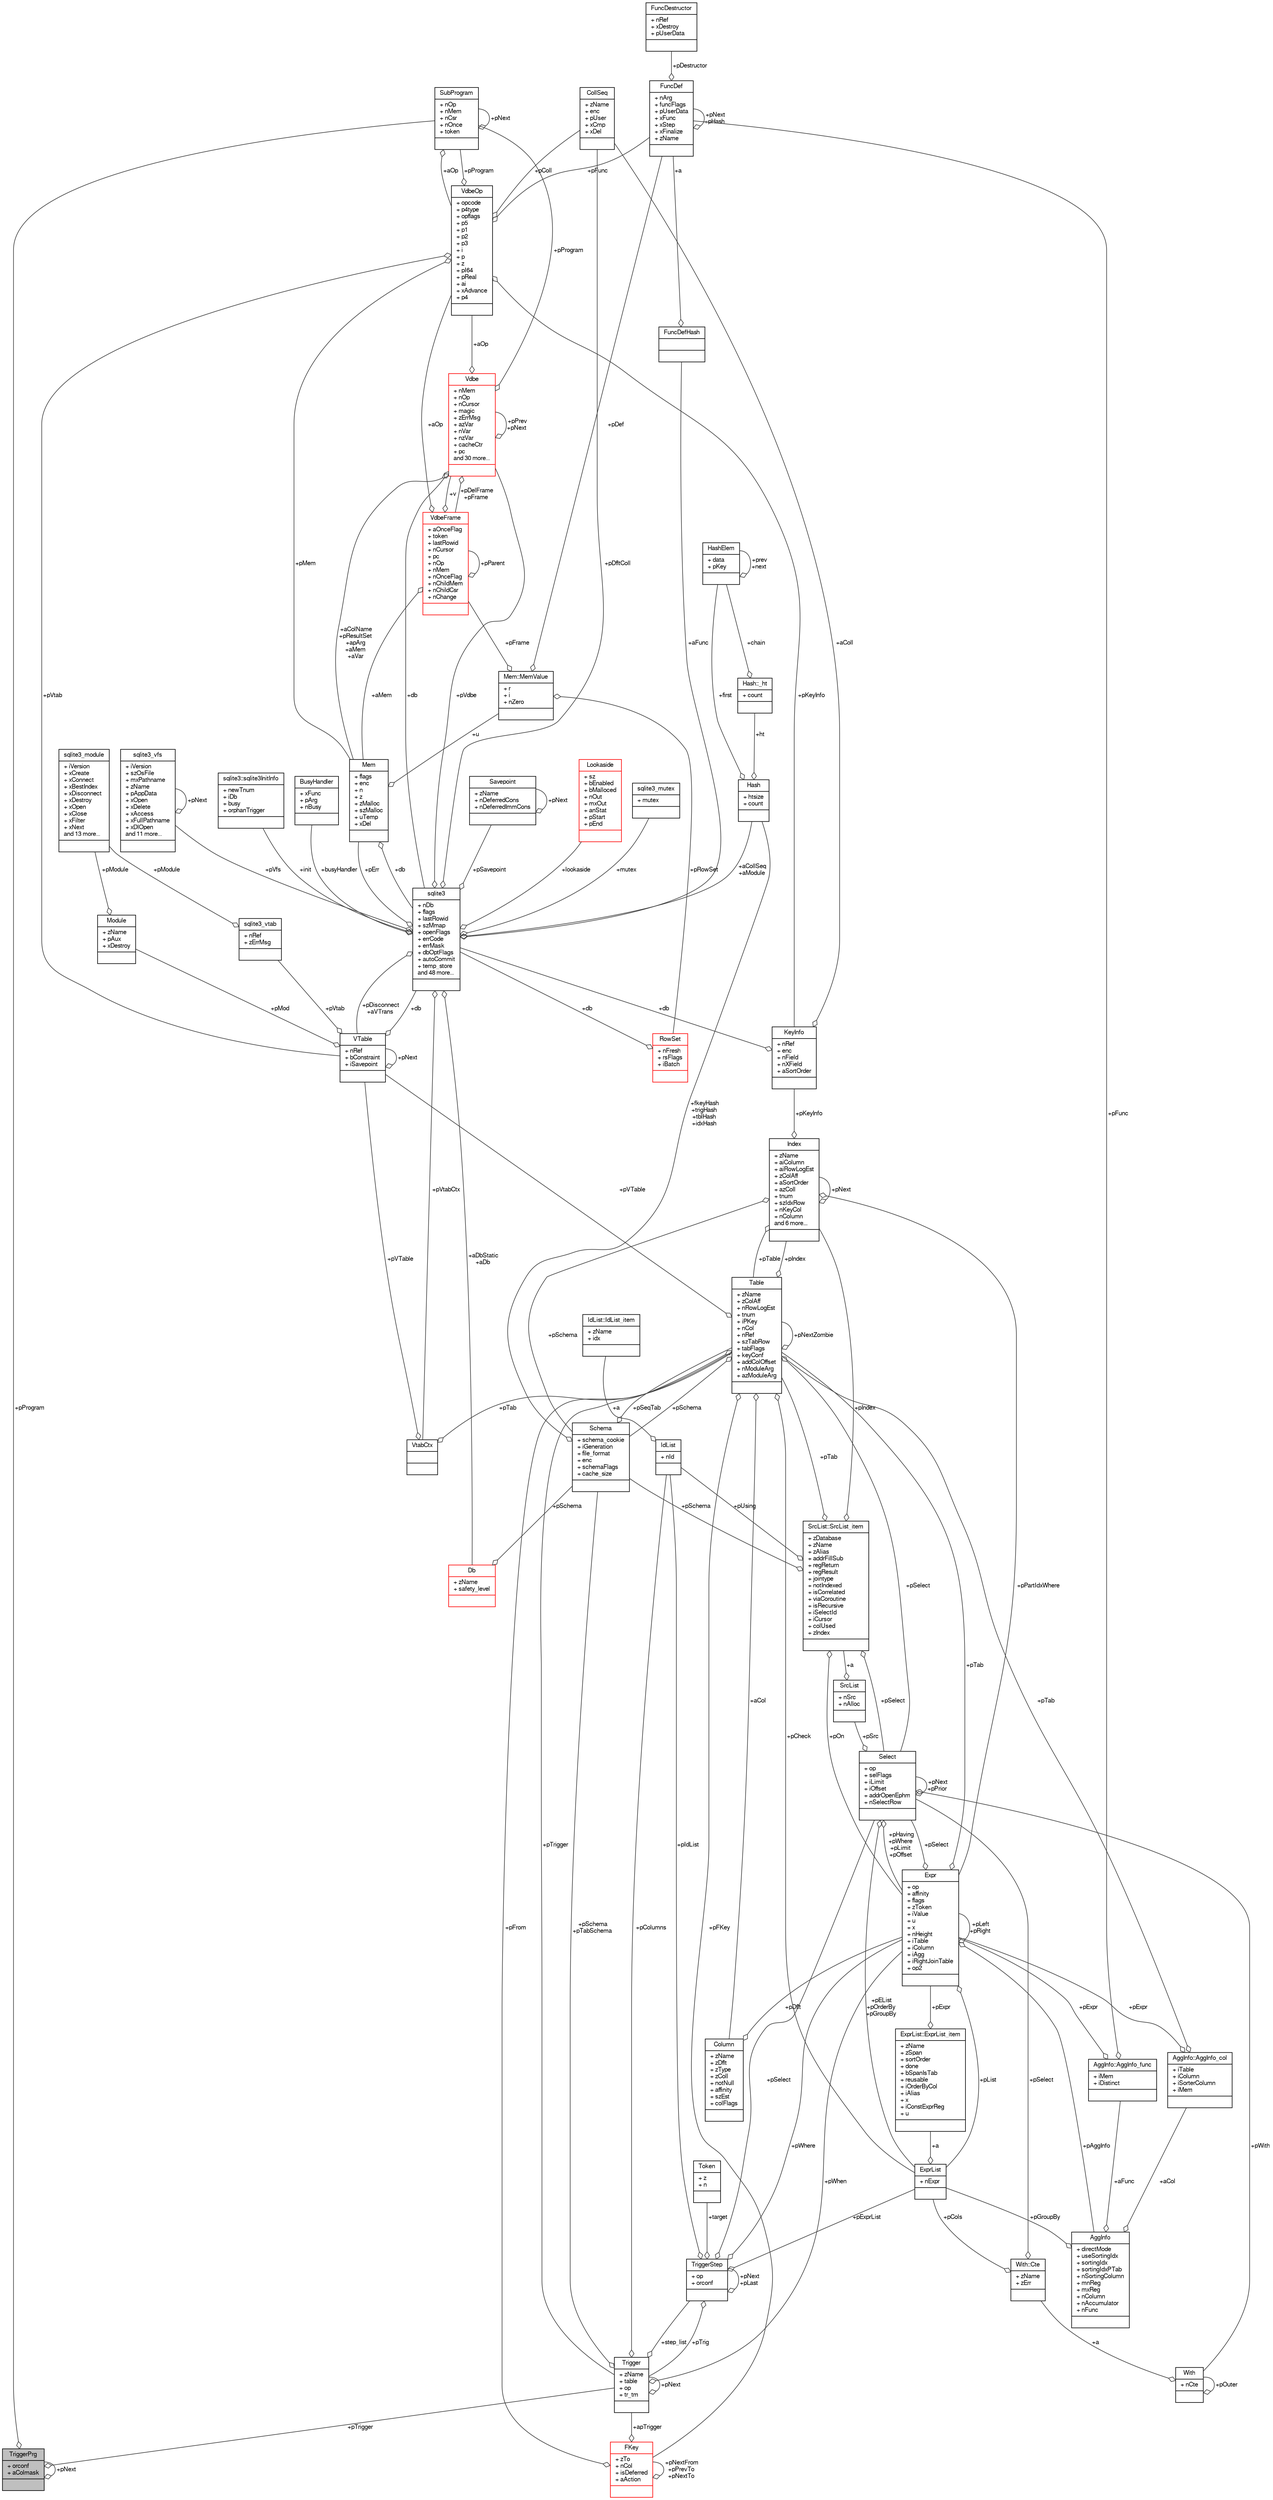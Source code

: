 digraph "TriggerPrg"
{
  edge [fontname="FreeSans",fontsize="10",labelfontname="FreeSans",labelfontsize="10"];
  node [fontname="FreeSans",fontsize="10",shape=record];
  Node1 [label="{TriggerPrg\n|+ orconf\l+ aColmask\l|}",height=0.2,width=0.4,color="black", fillcolor="grey75", style="filled", fontcolor="black"];
  Node2 -> Node1 [color="grey25",fontsize="10",style="solid",label=" +pProgram" ,arrowhead="odiamond",fontname="FreeSans"];
  Node2 [label="{SubProgram\n|+ nOp\l+ nMem\l+ nCsr\l+ nOnce\l+ token\l|}",height=0.2,width=0.4,color="black", fillcolor="white", style="filled",URL="$structSubProgram.html"];
  Node2 -> Node2 [color="grey25",fontsize="10",style="solid",label=" +pNext" ,arrowhead="odiamond",fontname="FreeSans"];
  Node3 -> Node2 [color="grey25",fontsize="10",style="solid",label=" +aOp" ,arrowhead="odiamond",fontname="FreeSans"];
  Node3 [label="{VdbeOp\n|+ opcode\l+ p4type\l+ opflags\l+ p5\l+ p1\l+ p2\l+ p3\l+ i\l+ p\l+ z\l+ pI64\l+ pReal\l+ ai\l+ xAdvance\l+ p4\l|}",height=0.2,width=0.4,color="black", fillcolor="white", style="filled",URL="$structVdbeOp.html"];
  Node4 -> Node3 [color="grey25",fontsize="10",style="solid",label=" +pMem" ,arrowhead="odiamond",fontname="FreeSans"];
  Node4 [label="{Mem\n|+ flags\l+ enc\l+ n\l+ z\l+ zMalloc\l+ szMalloc\l+ uTemp\l+ xDel\l|}",height=0.2,width=0.4,color="black", fillcolor="white", style="filled",URL="$structMem.html"];
  Node5 -> Node4 [color="grey25",fontsize="10",style="solid",label=" +u" ,arrowhead="odiamond",fontname="FreeSans"];
  Node5 [label="{Mem::MemValue\n|+ r\l+ i\l+ nZero\l|}",height=0.2,width=0.4,color="black", fillcolor="white", style="filled",URL="$unionMem_1_1MemValue.html"];
  Node6 -> Node5 [color="grey25",fontsize="10",style="solid",label=" +pFrame" ,arrowhead="odiamond",fontname="FreeSans"];
  Node6 [label="{VdbeFrame\n|+ aOnceFlag\l+ token\l+ lastRowid\l+ nCursor\l+ pc\l+ nOp\l+ nMem\l+ nOnceFlag\l+ nChildMem\l+ nChildCsr\l+ nChange\l|}",height=0.2,width=0.4,color="red", fillcolor="white", style="filled",URL="$structVdbeFrame.html"];
  Node4 -> Node6 [color="grey25",fontsize="10",style="solid",label=" +aMem" ,arrowhead="odiamond",fontname="FreeSans"];
  Node7 -> Node6 [color="grey25",fontsize="10",style="solid",label=" +v" ,arrowhead="odiamond",fontname="FreeSans"];
  Node7 [label="{Vdbe\n|+ nMem\l+ nOp\l+ nCursor\l+ magic\l+ zErrMsg\l+ azVar\l+ nVar\l+ nzVar\l+ cacheCtr\l+ pc\land 30 more...\l|}",height=0.2,width=0.4,color="red", fillcolor="white", style="filled",URL="$structVdbe.html"];
  Node7 -> Node7 [color="grey25",fontsize="10",style="solid",label=" +pPrev\n+pNext" ,arrowhead="odiamond",fontname="FreeSans"];
  Node4 -> Node7 [color="grey25",fontsize="10",style="solid",label=" +aColName\n+pResultSet\n+apArg\n+aMem\n+aVar" ,arrowhead="odiamond",fontname="FreeSans"];
  Node8 -> Node7 [color="grey25",fontsize="10",style="solid",label=" +db" ,arrowhead="odiamond",fontname="FreeSans"];
  Node8 [label="{sqlite3\n|+ nDb\l+ flags\l+ lastRowid\l+ szMmap\l+ openFlags\l+ errCode\l+ errMask\l+ dbOptFlags\l+ autoCommit\l+ temp_store\land 48 more...\l|}",height=0.2,width=0.4,color="black", fillcolor="white", style="filled",URL="$structsqlite3.html"];
  Node4 -> Node8 [color="grey25",fontsize="10",style="solid",label=" +pErr" ,arrowhead="odiamond",fontname="FreeSans"];
  Node7 -> Node8 [color="grey25",fontsize="10",style="solid",label=" +pVdbe" ,arrowhead="odiamond",fontname="FreeSans"];
  Node9 -> Node8 [color="grey25",fontsize="10",style="solid",label=" +pSavepoint" ,arrowhead="odiamond",fontname="FreeSans"];
  Node9 [label="{Savepoint\n|+ zName\l+ nDeferredCons\l+ nDeferredImmCons\l|}",height=0.2,width=0.4,color="black", fillcolor="white", style="filled",URL="$structSavepoint.html"];
  Node9 -> Node9 [color="grey25",fontsize="10",style="solid",label=" +pNext" ,arrowhead="odiamond",fontname="FreeSans"];
  Node10 -> Node8 [color="grey25",fontsize="10",style="solid",label=" +aFunc" ,arrowhead="odiamond",fontname="FreeSans"];
  Node10 [label="{FuncDefHash\n||}",height=0.2,width=0.4,color="black", fillcolor="white", style="filled",URL="$structFuncDefHash.html"];
  Node11 -> Node10 [color="grey25",fontsize="10",style="solid",label=" +a" ,arrowhead="odiamond",fontname="FreeSans"];
  Node11 [label="{FuncDef\n|+ nArg\l+ funcFlags\l+ pUserData\l+ xFunc\l+ xStep\l+ xFinalize\l+ zName\l|}",height=0.2,width=0.4,color="black", fillcolor="white", style="filled",URL="$structFuncDef.html"];
  Node12 -> Node11 [color="grey25",fontsize="10",style="solid",label=" +pDestructor" ,arrowhead="odiamond",fontname="FreeSans"];
  Node12 [label="{FuncDestructor\n|+ nRef\l+ xDestroy\l+ pUserData\l|}",height=0.2,width=0.4,color="black", fillcolor="white", style="filled",URL="$structFuncDestructor.html"];
  Node11 -> Node11 [color="grey25",fontsize="10",style="solid",label=" +pNext\n+pHash" ,arrowhead="odiamond",fontname="FreeSans"];
  Node13 -> Node8 [color="grey25",fontsize="10",style="solid",label=" +lookaside" ,arrowhead="odiamond",fontname="FreeSans"];
  Node13 [label="{Lookaside\n|+ sz\l+ bEnabled\l+ bMalloced\l+ nOut\l+ mxOut\l+ anStat\l+ pStart\l+ pEnd\l|}",height=0.2,width=0.4,color="red", fillcolor="white", style="filled",URL="$structLookaside.html"];
  Node15 -> Node8 [color="grey25",fontsize="10",style="solid",label=" +mutex" ,arrowhead="odiamond",fontname="FreeSans"];
  Node15 [label="{sqlite3_mutex\n|+ mutex\l|}",height=0.2,width=0.4,color="black", fillcolor="white", style="filled",URL="$structsqlite3__mutex.html"];
  Node16 -> Node8 [color="grey25",fontsize="10",style="solid",label=" +pVfs" ,arrowhead="odiamond",fontname="FreeSans"];
  Node16 [label="{sqlite3_vfs\n|+ iVersion\l+ szOsFile\l+ mxPathname\l+ zName\l+ pAppData\l+ xOpen\l+ xDelete\l+ xAccess\l+ xFullPathname\l+ xDlOpen\land 11 more...\l|}",height=0.2,width=0.4,color="black", fillcolor="white", style="filled",URL="$structsqlite3__vfs.html"];
  Node16 -> Node16 [color="grey25",fontsize="10",style="solid",label=" +pNext" ,arrowhead="odiamond",fontname="FreeSans"];
  Node17 -> Node8 [color="grey25",fontsize="10",style="solid",label=" +init" ,arrowhead="odiamond",fontname="FreeSans"];
  Node17 [label="{sqlite3::sqlite3InitInfo\n|+ newTnum\l+ iDb\l+ busy\l+ orphanTrigger\l|}",height=0.2,width=0.4,color="black", fillcolor="white", style="filled",URL="$structsqlite3_1_1sqlite3InitInfo.html"];
  Node18 -> Node8 [color="grey25",fontsize="10",style="solid",label=" +busyHandler" ,arrowhead="odiamond",fontname="FreeSans"];
  Node18 [label="{BusyHandler\n|+ xFunc\l+ pArg\l+ nBusy\l|}",height=0.2,width=0.4,color="black", fillcolor="white", style="filled",URL="$structBusyHandler.html"];
  Node19 -> Node8 [color="grey25",fontsize="10",style="solid",label=" +pVtabCtx" ,arrowhead="odiamond",fontname="FreeSans"];
  Node19 [label="{VtabCtx\n||}",height=0.2,width=0.4,color="black", fillcolor="white", style="filled",URL="$structVtabCtx.html"];
  Node20 -> Node19 [color="grey25",fontsize="10",style="solid",label=" +pVTable" ,arrowhead="odiamond",fontname="FreeSans"];
  Node20 [label="{VTable\n|+ nRef\l+ bConstraint\l+ iSavepoint\l|}",height=0.2,width=0.4,color="black", fillcolor="white", style="filled",URL="$structVTable.html"];
  Node8 -> Node20 [color="grey25",fontsize="10",style="solid",label=" +db" ,arrowhead="odiamond",fontname="FreeSans"];
  Node20 -> Node20 [color="grey25",fontsize="10",style="solid",label=" +pNext" ,arrowhead="odiamond",fontname="FreeSans"];
  Node21 -> Node20 [color="grey25",fontsize="10",style="solid",label=" +pMod" ,arrowhead="odiamond",fontname="FreeSans"];
  Node21 [label="{Module\n|+ zName\l+ pAux\l+ xDestroy\l|}",height=0.2,width=0.4,color="black", fillcolor="white", style="filled",URL="$structModule.html"];
  Node22 -> Node21 [color="grey25",fontsize="10",style="solid",label=" +pModule" ,arrowhead="odiamond",fontname="FreeSans"];
  Node22 [label="{sqlite3_module\n|+ iVersion\l+ xCreate\l+ xConnect\l+ xBestIndex\l+ xDisconnect\l+ xDestroy\l+ xOpen\l+ xClose\l+ xFilter\l+ xNext\land 13 more...\l|}",height=0.2,width=0.4,color="black", fillcolor="white", style="filled",URL="$structsqlite3__module.html"];
  Node23 -> Node20 [color="grey25",fontsize="10",style="solid",label=" +pVtab" ,arrowhead="odiamond",fontname="FreeSans"];
  Node23 [label="{sqlite3_vtab\n|+ nRef\l+ zErrMsg\l|}",height=0.2,width=0.4,color="black", fillcolor="white", style="filled",URL="$structsqlite3__vtab.html"];
  Node22 -> Node23 [color="grey25",fontsize="10",style="solid",label=" +pModule" ,arrowhead="odiamond",fontname="FreeSans"];
  Node24 -> Node19 [color="grey25",fontsize="10",style="solid",label=" +pTab" ,arrowhead="odiamond",fontname="FreeSans"];
  Node24 [label="{Table\n|+ zName\l+ zColAff\l+ nRowLogEst\l+ tnum\l+ iPKey\l+ nCol\l+ nRef\l+ szTabRow\l+ tabFlags\l+ keyConf\l+ addColOffset\l+ nModuleArg\l+ azModuleArg\l|}",height=0.2,width=0.4,color="black", fillcolor="white", style="filled",URL="$structTable.html"];
  Node25 -> Node24 [color="grey25",fontsize="10",style="solid",label=" +pSchema" ,arrowhead="odiamond",fontname="FreeSans"];
  Node25 [label="{Schema\n|+ schema_cookie\l+ iGeneration\l+ file_format\l+ enc\l+ schemaFlags\l+ cache_size\l|}",height=0.2,width=0.4,color="black", fillcolor="white", style="filled",URL="$structSchema.html"];
  Node24 -> Node25 [color="grey25",fontsize="10",style="solid",label=" +pSeqTab" ,arrowhead="odiamond",fontname="FreeSans"];
  Node26 -> Node25 [color="grey25",fontsize="10",style="solid",label=" +fkeyHash\n+trigHash\n+tblHash\n+idxHash" ,arrowhead="odiamond",fontname="FreeSans"];
  Node26 [label="{Hash\n|+ htsize\l+ count\l|}",height=0.2,width=0.4,color="black", fillcolor="white", style="filled",URL="$structHash.html"];
  Node27 -> Node26 [color="grey25",fontsize="10",style="solid",label=" +ht" ,arrowhead="odiamond",fontname="FreeSans"];
  Node27 [label="{Hash::_ht\n|+ count\l|}",height=0.2,width=0.4,color="black", fillcolor="white", style="filled",URL="$structHash_1_1__ht.html"];
  Node28 -> Node27 [color="grey25",fontsize="10",style="solid",label=" +chain" ,arrowhead="odiamond",fontname="FreeSans"];
  Node28 [label="{HashElem\n|+ data\l+ pKey\l|}",height=0.2,width=0.4,color="black", fillcolor="white", style="filled",URL="$structHashElem.html"];
  Node28 -> Node28 [color="grey25",fontsize="10",style="solid",label=" +prev\n+next" ,arrowhead="odiamond",fontname="FreeSans"];
  Node28 -> Node26 [color="grey25",fontsize="10",style="solid",label=" +first" ,arrowhead="odiamond",fontname="FreeSans"];
  Node29 -> Node24 [color="grey25",fontsize="10",style="solid",label=" +aCol" ,arrowhead="odiamond",fontname="FreeSans"];
  Node29 [label="{Column\n|+ zName\l+ zDflt\l+ zType\l+ zColl\l+ notNull\l+ affinity\l+ szEst\l+ colFlags\l|}",height=0.2,width=0.4,color="black", fillcolor="white", style="filled",URL="$structColumn.html"];
  Node30 -> Node29 [color="grey25",fontsize="10",style="solid",label=" +pDflt" ,arrowhead="odiamond",fontname="FreeSans"];
  Node30 [label="{Expr\n|+ op\l+ affinity\l+ flags\l+ zToken\l+ iValue\l+ u\l+ x\l+ nHeight\l+ iTable\l+ iColumn\l+ iAgg\l+ iRightJoinTable\l+ op2\l|}",height=0.2,width=0.4,color="black", fillcolor="white", style="filled",URL="$structExpr.html"];
  Node31 -> Node30 [color="grey25",fontsize="10",style="solid",label=" +pAggInfo" ,arrowhead="odiamond",fontname="FreeSans"];
  Node31 [label="{AggInfo\n|+ directMode\l+ useSortingIdx\l+ sortingIdx\l+ sortingIdxPTab\l+ nSortingColumn\l+ mnReg\l+ mxReg\l+ nColumn\l+ nAccumulator\l+ nFunc\l|}",height=0.2,width=0.4,color="black", fillcolor="white", style="filled",URL="$structAggInfo.html"];
  Node32 -> Node31 [color="grey25",fontsize="10",style="solid",label=" +aCol" ,arrowhead="odiamond",fontname="FreeSans"];
  Node32 [label="{AggInfo::AggInfo_col\n|+ iTable\l+ iColumn\l+ iSorterColumn\l+ iMem\l|}",height=0.2,width=0.4,color="black", fillcolor="white", style="filled",URL="$structAggInfo_1_1AggInfo__col.html"];
  Node30 -> Node32 [color="grey25",fontsize="10",style="solid",label=" +pExpr" ,arrowhead="odiamond",fontname="FreeSans"];
  Node24 -> Node32 [color="grey25",fontsize="10",style="solid",label=" +pTab" ,arrowhead="odiamond",fontname="FreeSans"];
  Node33 -> Node31 [color="grey25",fontsize="10",style="solid",label=" +aFunc" ,arrowhead="odiamond",fontname="FreeSans"];
  Node33 [label="{AggInfo::AggInfo_func\n|+ iMem\l+ iDistinct\l|}",height=0.2,width=0.4,color="black", fillcolor="white", style="filled",URL="$structAggInfo_1_1AggInfo__func.html"];
  Node30 -> Node33 [color="grey25",fontsize="10",style="solid",label=" +pExpr" ,arrowhead="odiamond",fontname="FreeSans"];
  Node11 -> Node33 [color="grey25",fontsize="10",style="solid",label=" +pFunc" ,arrowhead="odiamond",fontname="FreeSans"];
  Node34 -> Node31 [color="grey25",fontsize="10",style="solid",label=" +pGroupBy" ,arrowhead="odiamond",fontname="FreeSans"];
  Node34 [label="{ExprList\n|+ nExpr\l|}",height=0.2,width=0.4,color="black", fillcolor="white", style="filled",URL="$structExprList.html"];
  Node35 -> Node34 [color="grey25",fontsize="10",style="solid",label=" +a" ,arrowhead="odiamond",fontname="FreeSans"];
  Node35 [label="{ExprList::ExprList_item\n|+ zName\l+ zSpan\l+ sortOrder\l+ done\l+ bSpanIsTab\l+ reusable\l+ iOrderByCol\l+ iAlias\l+ x\l+ iConstExprReg\l+ u\l|}",height=0.2,width=0.4,color="black", fillcolor="white", style="filled",URL="$structExprList_1_1ExprList__item.html"];
  Node30 -> Node35 [color="grey25",fontsize="10",style="solid",label=" +pExpr" ,arrowhead="odiamond",fontname="FreeSans"];
  Node30 -> Node30 [color="grey25",fontsize="10",style="solid",label=" +pLeft\n+pRight" ,arrowhead="odiamond",fontname="FreeSans"];
  Node24 -> Node30 [color="grey25",fontsize="10",style="solid",label=" +pTab" ,arrowhead="odiamond",fontname="FreeSans"];
  Node36 -> Node30 [color="grey25",fontsize="10",style="solid",label=" +pSelect" ,arrowhead="odiamond",fontname="FreeSans"];
  Node36 [label="{Select\n|+ op\l+ selFlags\l+ iLimit\l+ iOffset\l+ addrOpenEphm\l+ nSelectRow\l|}",height=0.2,width=0.4,color="black", fillcolor="white", style="filled",URL="$structSelect.html"];
  Node30 -> Node36 [color="grey25",fontsize="10",style="solid",label=" +pHaving\n+pWhere\n+pLimit\n+pOffset" ,arrowhead="odiamond",fontname="FreeSans"];
  Node37 -> Node36 [color="grey25",fontsize="10",style="solid",label=" +pWith" ,arrowhead="odiamond",fontname="FreeSans"];
  Node37 [label="{With\n|+ nCte\l|}",height=0.2,width=0.4,color="black", fillcolor="white", style="filled",URL="$structWith.html"];
  Node38 -> Node37 [color="grey25",fontsize="10",style="solid",label=" +a" ,arrowhead="odiamond",fontname="FreeSans"];
  Node38 [label="{With::Cte\n|+ zName\l+ zErr\l|}",height=0.2,width=0.4,color="black", fillcolor="white", style="filled",URL="$structWith_1_1Cte.html"];
  Node36 -> Node38 [color="grey25",fontsize="10",style="solid",label=" +pSelect" ,arrowhead="odiamond",fontname="FreeSans"];
  Node34 -> Node38 [color="grey25",fontsize="10",style="solid",label=" +pCols" ,arrowhead="odiamond",fontname="FreeSans"];
  Node37 -> Node37 [color="grey25",fontsize="10",style="solid",label=" +pOuter" ,arrowhead="odiamond",fontname="FreeSans"];
  Node36 -> Node36 [color="grey25",fontsize="10",style="solid",label=" +pNext\n+pPrior" ,arrowhead="odiamond",fontname="FreeSans"];
  Node39 -> Node36 [color="grey25",fontsize="10",style="solid",label=" +pSrc" ,arrowhead="odiamond",fontname="FreeSans"];
  Node39 [label="{SrcList\n|+ nSrc\l+ nAlloc\l|}",height=0.2,width=0.4,color="black", fillcolor="white", style="filled",URL="$structSrcList.html"];
  Node40 -> Node39 [color="grey25",fontsize="10",style="solid",label=" +a" ,arrowhead="odiamond",fontname="FreeSans"];
  Node40 [label="{SrcList::SrcList_item\n|+ zDatabase\l+ zName\l+ zAlias\l+ addrFillSub\l+ regReturn\l+ regResult\l+ jointype\l+ notIndexed\l+ isCorrelated\l+ viaCoroutine\l+ isRecursive\l+ iSelectId\l+ iCursor\l+ colUsed\l+ zIndex\l|}",height=0.2,width=0.4,color="black", fillcolor="white", style="filled",URL="$structSrcList_1_1SrcList__item.html"];
  Node25 -> Node40 [color="grey25",fontsize="10",style="solid",label=" +pSchema" ,arrowhead="odiamond",fontname="FreeSans"];
  Node30 -> Node40 [color="grey25",fontsize="10",style="solid",label=" +pOn" ,arrowhead="odiamond",fontname="FreeSans"];
  Node41 -> Node40 [color="grey25",fontsize="10",style="solid",label=" +pUsing" ,arrowhead="odiamond",fontname="FreeSans"];
  Node41 [label="{IdList\n|+ nId\l|}",height=0.2,width=0.4,color="black", fillcolor="white", style="filled",URL="$structIdList.html"];
  Node42 -> Node41 [color="grey25",fontsize="10",style="solid",label=" +a" ,arrowhead="odiamond",fontname="FreeSans"];
  Node42 [label="{IdList::IdList_item\n|+ zName\l+ idx\l|}",height=0.2,width=0.4,color="black", fillcolor="white", style="filled",URL="$structIdList_1_1IdList__item.html"];
  Node24 -> Node40 [color="grey25",fontsize="10",style="solid",label=" +pTab" ,arrowhead="odiamond",fontname="FreeSans"];
  Node36 -> Node40 [color="grey25",fontsize="10",style="solid",label=" +pSelect" ,arrowhead="odiamond",fontname="FreeSans"];
  Node43 -> Node40 [color="grey25",fontsize="10",style="solid",label=" +pIndex" ,arrowhead="odiamond",fontname="FreeSans"];
  Node43 [label="{Index\n|+ zName\l+ aiColumn\l+ aiRowLogEst\l+ zColAff\l+ aSortOrder\l+ azColl\l+ tnum\l+ szIdxRow\l+ nKeyCol\l+ nColumn\land 6 more...\l|}",height=0.2,width=0.4,color="black", fillcolor="white", style="filled",URL="$structIndex.html"];
  Node25 -> Node43 [color="grey25",fontsize="10",style="solid",label=" +pSchema" ,arrowhead="odiamond",fontname="FreeSans"];
  Node30 -> Node43 [color="grey25",fontsize="10",style="solid",label=" +pPartIdxWhere" ,arrowhead="odiamond",fontname="FreeSans"];
  Node24 -> Node43 [color="grey25",fontsize="10",style="solid",label=" +pTable" ,arrowhead="odiamond",fontname="FreeSans"];
  Node44 -> Node43 [color="grey25",fontsize="10",style="solid",label=" +pKeyInfo" ,arrowhead="odiamond",fontname="FreeSans"];
  Node44 [label="{KeyInfo\n|+ nRef\l+ enc\l+ nField\l+ nXField\l+ aSortOrder\l|}",height=0.2,width=0.4,color="black", fillcolor="white", style="filled",URL="$structKeyInfo.html"];
  Node8 -> Node44 [color="grey25",fontsize="10",style="solid",label=" +db" ,arrowhead="odiamond",fontname="FreeSans"];
  Node45 -> Node44 [color="grey25",fontsize="10",style="solid",label=" +aColl" ,arrowhead="odiamond",fontname="FreeSans"];
  Node45 [label="{CollSeq\n|+ zName\l+ enc\l+ pUser\l+ xCmp\l+ xDel\l|}",height=0.2,width=0.4,color="black", fillcolor="white", style="filled",URL="$structCollSeq.html"];
  Node43 -> Node43 [color="grey25",fontsize="10",style="solid",label=" +pNext" ,arrowhead="odiamond",fontname="FreeSans"];
  Node34 -> Node36 [color="grey25",fontsize="10",style="solid",label=" +pEList\n+pOrderBy\n+pGroupBy" ,arrowhead="odiamond",fontname="FreeSans"];
  Node34 -> Node30 [color="grey25",fontsize="10",style="solid",label=" +pList" ,arrowhead="odiamond",fontname="FreeSans"];
  Node46 -> Node24 [color="grey25",fontsize="10",style="solid",label=" +pFKey" ,arrowhead="odiamond",fontname="FreeSans"];
  Node46 [label="{FKey\n|+ zTo\l+ nCol\l+ isDeferred\l+ aAction\l|}",height=0.2,width=0.4,color="red", fillcolor="white", style="filled",URL="$structFKey.html"];
  Node46 -> Node46 [color="grey25",fontsize="10",style="solid",label=" +pNextFrom\n+pPrevTo\n+pNextTo" ,arrowhead="odiamond",fontname="FreeSans"];
  Node24 -> Node46 [color="grey25",fontsize="10",style="solid",label=" +pFrom" ,arrowhead="odiamond",fontname="FreeSans"];
  Node48 -> Node46 [color="grey25",fontsize="10",style="solid",label=" +apTrigger" ,arrowhead="odiamond",fontname="FreeSans"];
  Node48 [label="{Trigger\n|+ zName\l+ table\l+ op\l+ tr_tm\l|}",height=0.2,width=0.4,color="black", fillcolor="white", style="filled",URL="$structTrigger.html"];
  Node49 -> Node48 [color="grey25",fontsize="10",style="solid",label=" +step_list" ,arrowhead="odiamond",fontname="FreeSans"];
  Node49 [label="{TriggerStep\n|+ op\l+ orconf\l|}",height=0.2,width=0.4,color="black", fillcolor="white", style="filled",URL="$structTriggerStep.html"];
  Node49 -> Node49 [color="grey25",fontsize="10",style="solid",label=" +pNext\n+pLast" ,arrowhead="odiamond",fontname="FreeSans"];
  Node30 -> Node49 [color="grey25",fontsize="10",style="solid",label=" +pWhere" ,arrowhead="odiamond",fontname="FreeSans"];
  Node50 -> Node49 [color="grey25",fontsize="10",style="solid",label=" +target" ,arrowhead="odiamond",fontname="FreeSans"];
  Node50 [label="{Token\n|+ z\l+ n\l|}",height=0.2,width=0.4,color="black", fillcolor="white", style="filled",URL="$structToken.html"];
  Node41 -> Node49 [color="grey25",fontsize="10",style="solid",label=" +pIdList" ,arrowhead="odiamond",fontname="FreeSans"];
  Node36 -> Node49 [color="grey25",fontsize="10",style="solid",label=" +pSelect" ,arrowhead="odiamond",fontname="FreeSans"];
  Node48 -> Node49 [color="grey25",fontsize="10",style="solid",label=" +pTrig" ,arrowhead="odiamond",fontname="FreeSans"];
  Node34 -> Node49 [color="grey25",fontsize="10",style="solid",label=" +pExprList" ,arrowhead="odiamond",fontname="FreeSans"];
  Node25 -> Node48 [color="grey25",fontsize="10",style="solid",label=" +pSchema\n+pTabSchema" ,arrowhead="odiamond",fontname="FreeSans"];
  Node30 -> Node48 [color="grey25",fontsize="10",style="solid",label=" +pWhen" ,arrowhead="odiamond",fontname="FreeSans"];
  Node41 -> Node48 [color="grey25",fontsize="10",style="solid",label=" +pColumns" ,arrowhead="odiamond",fontname="FreeSans"];
  Node48 -> Node48 [color="grey25",fontsize="10",style="solid",label=" +pNext" ,arrowhead="odiamond",fontname="FreeSans"];
  Node20 -> Node24 [color="grey25",fontsize="10",style="solid",label=" +pVTable" ,arrowhead="odiamond",fontname="FreeSans"];
  Node24 -> Node24 [color="grey25",fontsize="10",style="solid",label=" +pNextZombie" ,arrowhead="odiamond",fontname="FreeSans"];
  Node48 -> Node24 [color="grey25",fontsize="10",style="solid",label=" +pTrigger" ,arrowhead="odiamond",fontname="FreeSans"];
  Node36 -> Node24 [color="grey25",fontsize="10",style="solid",label=" +pSelect" ,arrowhead="odiamond",fontname="FreeSans"];
  Node34 -> Node24 [color="grey25",fontsize="10",style="solid",label=" +pCheck" ,arrowhead="odiamond",fontname="FreeSans"];
  Node43 -> Node24 [color="grey25",fontsize="10",style="solid",label=" +pIndex" ,arrowhead="odiamond",fontname="FreeSans"];
  Node45 -> Node8 [color="grey25",fontsize="10",style="solid",label=" +pDfltColl" ,arrowhead="odiamond",fontname="FreeSans"];
  Node20 -> Node8 [color="grey25",fontsize="10",style="solid",label=" +pDisconnect\n+aVTrans" ,arrowhead="odiamond",fontname="FreeSans"];
  Node51 -> Node8 [color="grey25",fontsize="10",style="solid",label=" +aDbStatic\n+aDb" ,arrowhead="odiamond",fontname="FreeSans"];
  Node51 [label="{Db\n|+ zName\l+ safety_level\l|}",height=0.2,width=0.4,color="red", fillcolor="white", style="filled",URL="$structDb.html"];
  Node25 -> Node51 [color="grey25",fontsize="10",style="solid",label=" +pSchema" ,arrowhead="odiamond",fontname="FreeSans"];
  Node26 -> Node8 [color="grey25",fontsize="10",style="solid",label=" +aCollSeq\n+aModule" ,arrowhead="odiamond",fontname="FreeSans"];
  Node6 -> Node7 [color="grey25",fontsize="10",style="solid",label=" +pDelFrame\n+pFrame" ,arrowhead="odiamond",fontname="FreeSans"];
  Node2 -> Node7 [color="grey25",fontsize="10",style="solid",label=" +pProgram" ,arrowhead="odiamond",fontname="FreeSans"];
  Node3 -> Node7 [color="grey25",fontsize="10",style="solid",label=" +aOp" ,arrowhead="odiamond",fontname="FreeSans"];
  Node6 -> Node6 [color="grey25",fontsize="10",style="solid",label=" +pParent" ,arrowhead="odiamond",fontname="FreeSans"];
  Node3 -> Node6 [color="grey25",fontsize="10",style="solid",label=" +aOp" ,arrowhead="odiamond",fontname="FreeSans"];
  Node86 -> Node5 [color="grey25",fontsize="10",style="solid",label=" +pRowSet" ,arrowhead="odiamond",fontname="FreeSans"];
  Node86 [label="{RowSet\n|+ nFresh\l+ rsFlags\l+ iBatch\l|}",height=0.2,width=0.4,color="red", fillcolor="white", style="filled",URL="$structRowSet.html"];
  Node8 -> Node86 [color="grey25",fontsize="10",style="solid",label=" +db" ,arrowhead="odiamond",fontname="FreeSans"];
  Node11 -> Node5 [color="grey25",fontsize="10",style="solid",label=" +pDef" ,arrowhead="odiamond",fontname="FreeSans"];
  Node8 -> Node4 [color="grey25",fontsize="10",style="solid",label=" +db" ,arrowhead="odiamond",fontname="FreeSans"];
  Node45 -> Node3 [color="grey25",fontsize="10",style="solid",label=" +pColl" ,arrowhead="odiamond",fontname="FreeSans"];
  Node20 -> Node3 [color="grey25",fontsize="10",style="solid",label=" +pVtab" ,arrowhead="odiamond",fontname="FreeSans"];
  Node2 -> Node3 [color="grey25",fontsize="10",style="solid",label=" +pProgram" ,arrowhead="odiamond",fontname="FreeSans"];
  Node44 -> Node3 [color="grey25",fontsize="10",style="solid",label=" +pKeyInfo" ,arrowhead="odiamond",fontname="FreeSans"];
  Node11 -> Node3 [color="grey25",fontsize="10",style="solid",label=" +pFunc" ,arrowhead="odiamond",fontname="FreeSans"];
  Node48 -> Node1 [color="grey25",fontsize="10",style="solid",label=" +pTrigger" ,arrowhead="odiamond",fontname="FreeSans"];
  Node1 -> Node1 [color="grey25",fontsize="10",style="solid",label=" +pNext" ,arrowhead="odiamond",fontname="FreeSans"];
}
